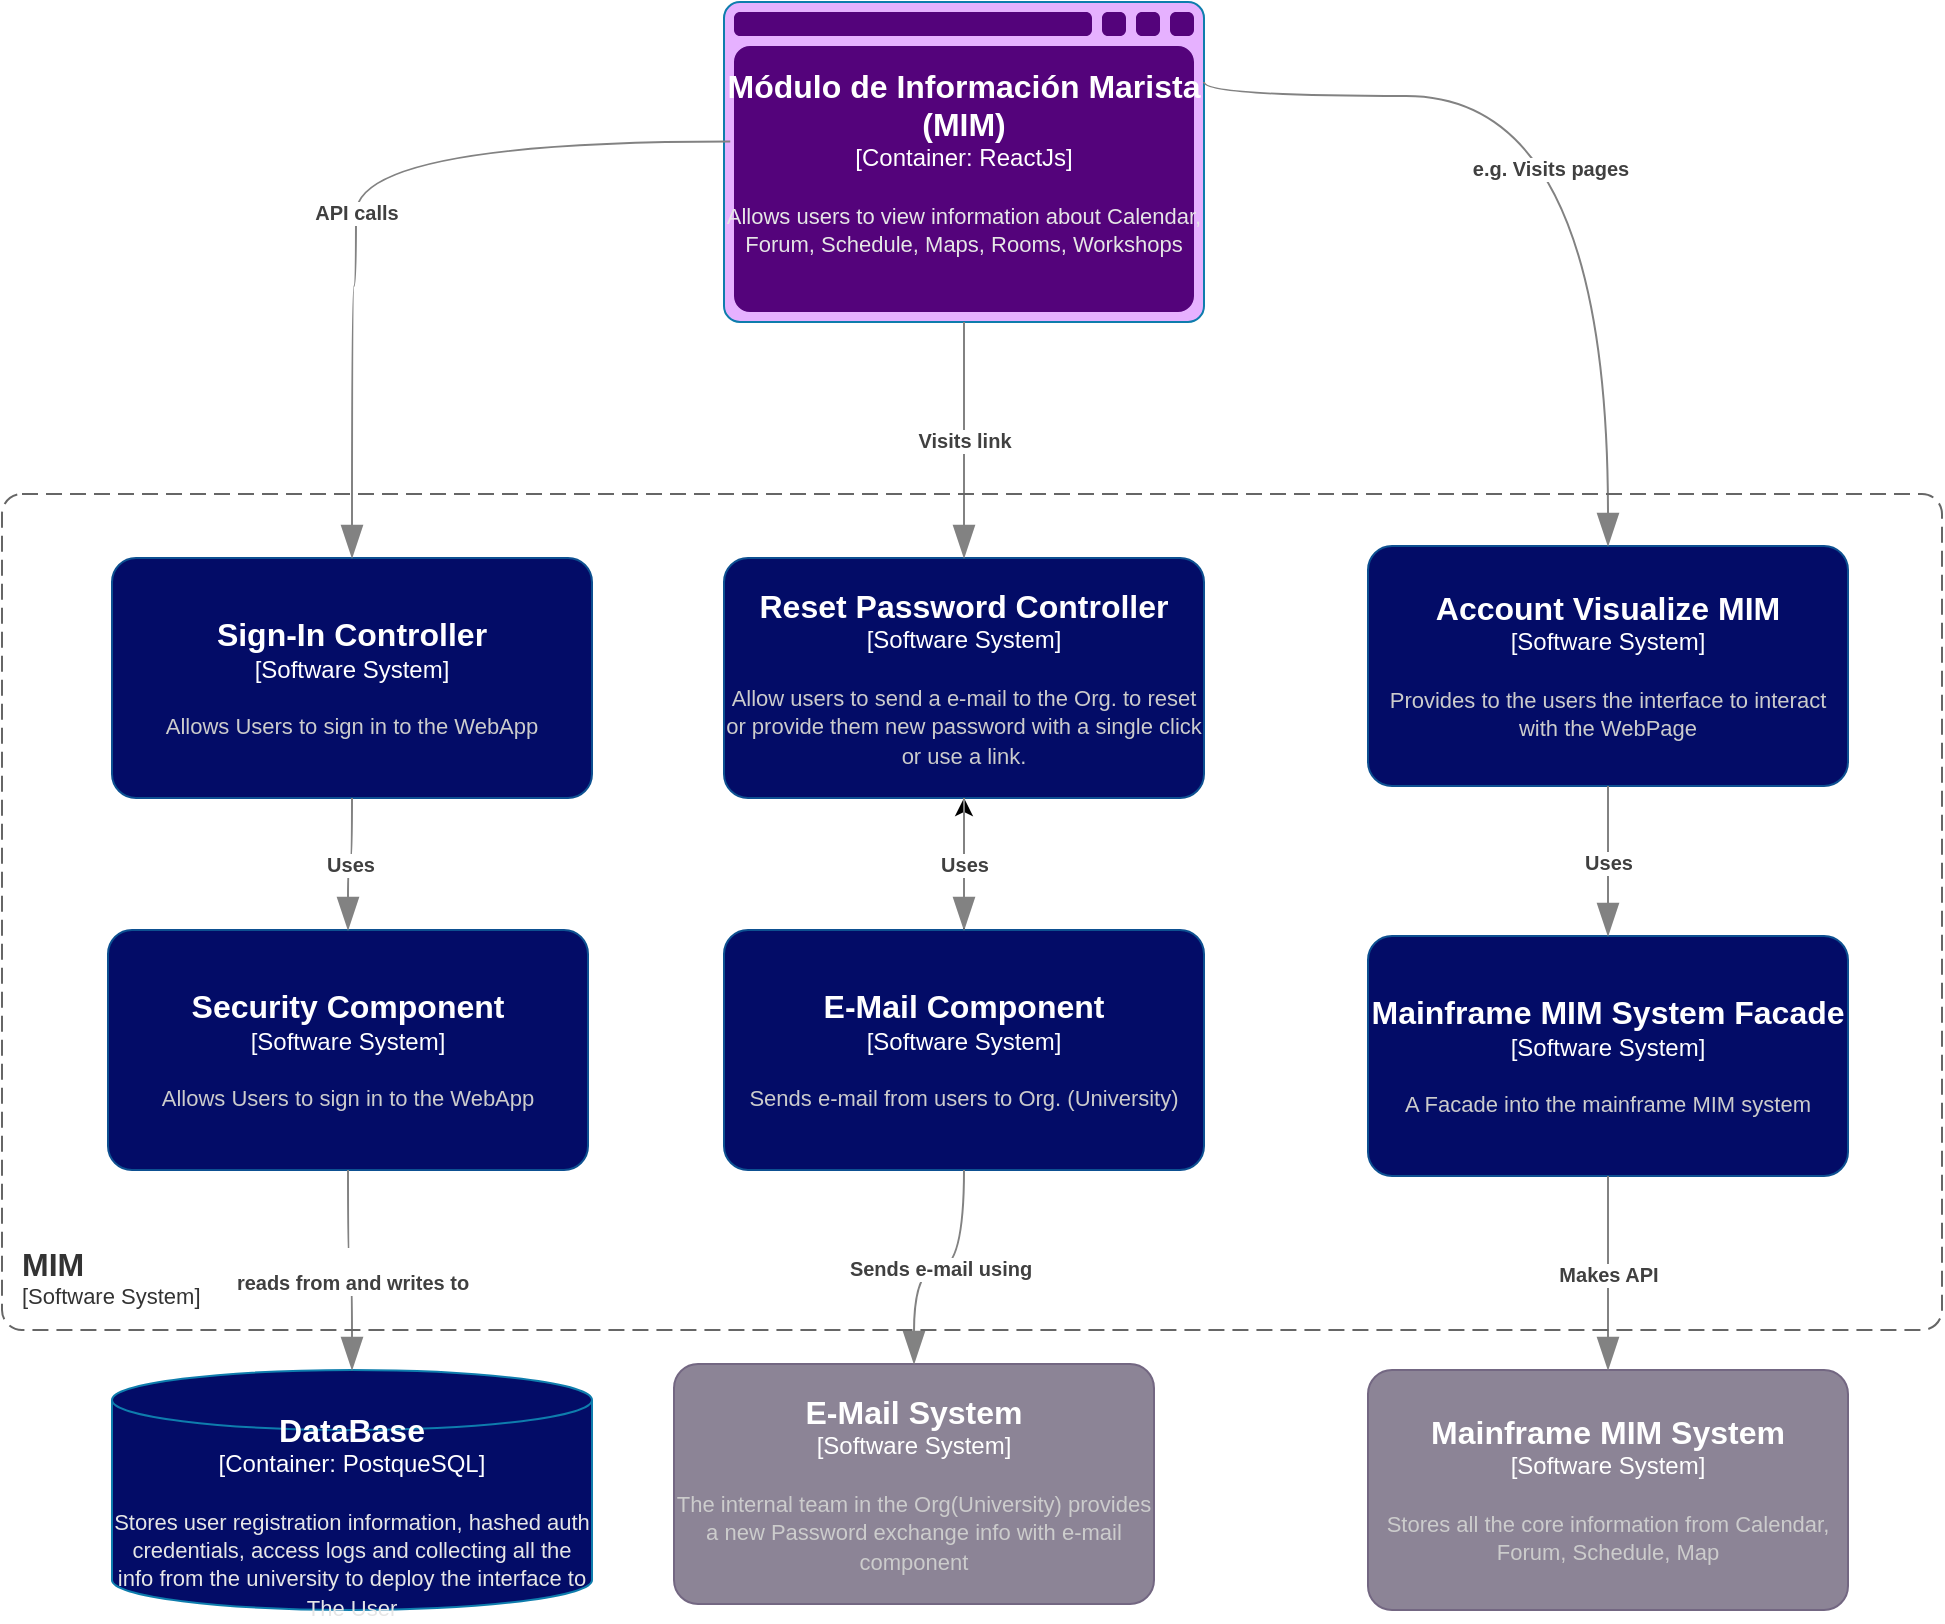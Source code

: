 <mxfile version="24.8.0">
  <diagram name="Page-1" id="X2PdyRBwy6VGAdLNQgB3">
    <mxGraphModel dx="1858" dy="2415" grid="0" gridSize="10" guides="1" tooltips="1" connect="1" arrows="1" fold="1" page="0" pageScale="1" pageWidth="850" pageHeight="1100" math="0" shadow="0">
      <root>
        <mxCell id="0" />
        <mxCell id="1" parent="0" />
        <object placeholders="1" c4Name="Módulo de Información Marista  &#xa;(MIM)" c4Type="Container" c4Technology="ReactJs" c4Description="Allows users to view information about Calendar, Forum, Schedule, Maps, Rooms, Workshops" label="&lt;font style=&quot;font-size: 16px&quot;&gt;&lt;b&gt;%c4Name%&lt;/b&gt;&lt;/font&gt;&lt;div&gt;[%c4Type%:&amp;nbsp;%c4Technology%]&lt;/div&gt;&lt;br&gt;&lt;div&gt;&lt;font style=&quot;font-size: 11px&quot;&gt;&lt;font color=&quot;#E6E6E6&quot;&gt;%c4Description%&lt;/font&gt;&lt;/div&gt;" id="qnG-fF0Rar25KPwV_iVm-3">
          <mxCell style="shape=mxgraph.c4.webBrowserContainer2;whiteSpace=wrap;html=1;boundedLbl=1;rounded=0;labelBackgroundColor=none;strokeColor=#118ACD;fillColor=#54037B  ;strokeColor=#E6B1FF;strokeColor2=#0E7DAD;fontSize=12;fontColor=#ffffff;align=center;metaEdit=1;points=[[0.5,0,0],[1,0.25,0],[1,0.5,0],[1,0.75,0],[0.5,1,0],[0,0.75,0],[0,0.5,0],[0,0.25,0]];resizable=0;" vertex="1" parent="1">
            <mxGeometry x="294" y="-225" width="240" height="160" as="geometry" />
          </mxCell>
        </object>
        <object placeholders="1" c4Name="Sign-In Controller" c4Type="Software System" c4Description="Allows Users to sign in to the WebApp" label="&lt;font style=&quot;font-size: 16px&quot;&gt;&lt;b&gt;%c4Name%&lt;/b&gt;&lt;/font&gt;&lt;div&gt;[%c4Type%]&lt;/div&gt;&lt;br&gt;&lt;div&gt;&lt;font style=&quot;font-size: 11px&quot;&gt;&lt;font color=&quot;#cccccc&quot;&gt;%c4Description%&lt;/font&gt;&lt;/div&gt;" id="qnG-fF0Rar25KPwV_iVm-5">
          <mxCell style="rounded=1;whiteSpace=wrap;html=1;labelBackgroundColor=none;fillColor=#030C67;fontColor=#ffffff;align=center;arcSize=10;strokeColor=#0D5091;metaEdit=1;resizable=0;points=[[0.25,0,0],[0.5,0,0],[0.75,0,0],[1,0.25,0],[1,0.5,0],[1,0.75,0],[0.75,1,0],[0.5,1,0],[0.25,1,0],[0,0.75,0],[0,0.5,0],[0,0.25,0]];" vertex="1" parent="1">
            <mxGeometry x="-12" y="53" width="240" height="120" as="geometry" />
          </mxCell>
        </object>
        <object placeholders="1" c4Name="Security Component" c4Type="Software System" c4Description="Allows Users to sign in to the WebApp" label="&lt;font style=&quot;font-size: 16px&quot;&gt;&lt;b&gt;%c4Name%&lt;/b&gt;&lt;/font&gt;&lt;div&gt;[%c4Type%]&lt;/div&gt;&lt;br&gt;&lt;div&gt;&lt;font style=&quot;font-size: 11px&quot;&gt;&lt;font color=&quot;#cccccc&quot;&gt;%c4Description%&lt;/font&gt;&lt;/div&gt;" id="qnG-fF0Rar25KPwV_iVm-6">
          <mxCell style="rounded=1;whiteSpace=wrap;html=1;labelBackgroundColor=none;fillColor=#030C67;fontColor=#ffffff;align=center;arcSize=10;strokeColor=#0D5091;metaEdit=1;resizable=0;points=[[0.25,0,0],[0.5,0,0],[0.75,0,0],[1,0.25,0],[1,0.5,0],[1,0.75,0],[0.75,1,0],[0.5,1,0],[0.25,1,0],[0,0.75,0],[0,0.5,0],[0,0.25,0]];" vertex="1" parent="1">
            <mxGeometry x="-14" y="239" width="240" height="120" as="geometry" />
          </mxCell>
        </object>
        <object placeholders="1" c4Name="DataBase" c4Type="Container" c4Technology="PostqueSQL" c4Description="Stores user registration information, hashed auth credentials, access logs and collecting all the info from the university to deploy the interface to The User" label="&lt;font style=&quot;font-size: 16px&quot;&gt;&lt;b&gt;%c4Name%&lt;/b&gt;&lt;/font&gt;&lt;div&gt;[%c4Type%:&amp;nbsp;%c4Technology%]&lt;/div&gt;&lt;br&gt;&lt;div&gt;&lt;font style=&quot;font-size: 11px&quot;&gt;&lt;font color=&quot;#E6E6E6&quot;&gt;%c4Description%&lt;/font&gt;&lt;/div&gt;" id="qnG-fF0Rar25KPwV_iVm-7">
          <mxCell style="shape=cylinder3;size=15;whiteSpace=wrap;html=1;boundedLbl=1;rounded=0;labelBackgroundColor=none;fillColor=#030C67;fontSize=12;fontColor=#ffffff;align=center;strokeColor=#0E7DAD;metaEdit=1;points=[[0.5,0,0],[1,0.25,0],[1,0.5,0],[1,0.75,0],[0.5,1,0],[0,0.75,0],[0,0.5,0],[0,0.25,0]];resizable=0;" vertex="1" parent="1">
            <mxGeometry x="-12" y="459" width="240" height="120" as="geometry" />
          </mxCell>
        </object>
        <object placeholders="1" c4Name="Account Visualize MIM" c4Type="Software System" c4Description="Provides to the users the interface to interact with the WebPage" label="&lt;font style=&quot;font-size: 16px&quot;&gt;&lt;b&gt;%c4Name%&lt;/b&gt;&lt;/font&gt;&lt;div&gt;[%c4Type%]&lt;/div&gt;&lt;br&gt;&lt;div&gt;&lt;font style=&quot;font-size: 11px&quot;&gt;&lt;font color=&quot;#cccccc&quot;&gt;%c4Description%&lt;/font&gt;&lt;/div&gt;" id="qnG-fF0Rar25KPwV_iVm-9">
          <mxCell style="rounded=1;whiteSpace=wrap;html=1;labelBackgroundColor=none;fillColor=#030C67;fontColor=#ffffff;align=center;arcSize=10;strokeColor=#0D5091;metaEdit=1;resizable=0;points=[[0.25,0,0],[0.5,0,0],[0.75,0,0],[1,0.25,0],[1,0.5,0],[1,0.75,0],[0.75,1,0],[0.5,1,0],[0.25,1,0],[0,0.75,0],[0,0.5,0],[0,0.25,0]];" vertex="1" parent="1">
            <mxGeometry x="616" y="47" width="240" height="120" as="geometry" />
          </mxCell>
        </object>
        <object placeholders="1" c4Name="Reset Password Controller" c4Type="Software System" c4Description="Allow users to send a e-mail to the Org. to reset or provide them new password with a single click or use a link." label="&lt;font style=&quot;font-size: 16px&quot;&gt;&lt;b&gt;%c4Name%&lt;/b&gt;&lt;/font&gt;&lt;div&gt;[%c4Type%]&lt;/div&gt;&lt;br&gt;&lt;div&gt;&lt;font style=&quot;font-size: 11px&quot;&gt;&lt;font color=&quot;#cccccc&quot;&gt;%c4Description%&lt;/font&gt;&lt;/div&gt;" id="qnG-fF0Rar25KPwV_iVm-10">
          <mxCell style="rounded=1;whiteSpace=wrap;html=1;labelBackgroundColor=none;fillColor=#030C67;fontColor=#ffffff;align=center;arcSize=10;strokeColor=#0D5091;metaEdit=1;resizable=0;points=[[0.25,0,0],[0.5,0,0],[0.75,0,0],[1,0.25,0],[1,0.5,0],[1,0.75,0],[0.75,1,0],[0.5,1,0],[0.25,1,0],[0,0.75,0],[0,0.5,0],[0,0.25,0]];" vertex="1" parent="1">
            <mxGeometry x="294" y="53" width="240" height="120" as="geometry" />
          </mxCell>
        </object>
        <mxCell id="qnG-fF0Rar25KPwV_iVm-25" value="" style="edgeStyle=none;curved=1;rounded=0;orthogonalLoop=1;jettySize=auto;html=1;fontSize=12;" edge="1" parent="1" source="qnG-fF0Rar25KPwV_iVm-11" target="qnG-fF0Rar25KPwV_iVm-10">
          <mxGeometry relative="1" as="geometry" />
        </mxCell>
        <object placeholders="1" c4Name="E-Mail Component" c4Type="Software System" c4Description="Sends e-mail from users to Org. (University)" label="&lt;font style=&quot;font-size: 16px&quot;&gt;&lt;b&gt;%c4Name%&lt;/b&gt;&lt;/font&gt;&lt;div&gt;[%c4Type%]&lt;/div&gt;&lt;br&gt;&lt;div&gt;&lt;font style=&quot;font-size: 11px&quot;&gt;&lt;font color=&quot;#cccccc&quot;&gt;%c4Description%&lt;/font&gt;&lt;/div&gt;" id="qnG-fF0Rar25KPwV_iVm-11">
          <mxCell style="rounded=1;whiteSpace=wrap;html=1;labelBackgroundColor=none;fillColor=#030C67;fontColor=#ffffff;align=center;arcSize=10;strokeColor=#0D5091;metaEdit=1;resizable=0;points=[[0.25,0,0],[0.5,0,0],[0.75,0,0],[1,0.25,0],[1,0.5,0],[1,0.75,0],[0.75,1,0],[0.5,1,0],[0.25,1,0],[0,0.75,0],[0,0.5,0],[0,0.25,0]];" vertex="1" parent="1">
            <mxGeometry x="294" y="239" width="240" height="120" as="geometry" />
          </mxCell>
        </object>
        <object placeholders="1" c4Name="E-Mail System" c4Type="Software System" c4Description="The internal team in the Org(University) provides a new Password exchange info with e-mail component" label="&lt;font style=&quot;font-size: 16px&quot;&gt;&lt;b&gt;%c4Name%&lt;/b&gt;&lt;/font&gt;&lt;div&gt;[%c4Type%]&lt;/div&gt;&lt;br&gt;&lt;div&gt;&lt;font style=&quot;font-size: 11px&quot;&gt;&lt;font color=&quot;#cccccc&quot;&gt;%c4Description%&lt;/font&gt;&lt;/div&gt;" id="qnG-fF0Rar25KPwV_iVm-12">
          <mxCell style="rounded=1;whiteSpace=wrap;html=1;labelBackgroundColor=none;fillColor=#8C8496;fontColor=#ffffff;align=center;arcSize=10;strokeColor=#736782;metaEdit=1;resizable=0;points=[[0.25,0,0],[0.5,0,0],[0.75,0,0],[1,0.25,0],[1,0.5,0],[1,0.75,0],[0.75,1,0],[0.5,1,0],[0.25,1,0],[0,0.75,0],[0,0.5,0],[0,0.25,0]];" vertex="1" parent="1">
            <mxGeometry x="269" y="456" width="240" height="120" as="geometry" />
          </mxCell>
        </object>
        <object placeholders="1" c4Name="Mainframe MIM System Facade" c4Type="Software System" c4Description="A Facade into the mainframe MIM system" label="&lt;font style=&quot;font-size: 16px&quot;&gt;&lt;b&gt;%c4Name%&lt;/b&gt;&lt;/font&gt;&lt;div&gt;[%c4Type%]&lt;/div&gt;&lt;br&gt;&lt;div&gt;&lt;font style=&quot;font-size: 11px&quot;&gt;&lt;font color=&quot;#cccccc&quot;&gt;%c4Description%&lt;/font&gt;&lt;/div&gt;" id="qnG-fF0Rar25KPwV_iVm-13">
          <mxCell style="rounded=1;whiteSpace=wrap;html=1;labelBackgroundColor=none;fillColor=#030C67;fontColor=#ffffff;align=center;arcSize=10;strokeColor=#0D5091;metaEdit=1;resizable=0;points=[[0.25,0,0],[0.5,0,0],[0.75,0,0],[1,0.25,0],[1,0.5,0],[1,0.75,0],[0.75,1,0],[0.5,1,0],[0.25,1,0],[0,0.75,0],[0,0.5,0],[0,0.25,0]];" vertex="1" parent="1">
            <mxGeometry x="616" y="242" width="240" height="120" as="geometry" />
          </mxCell>
        </object>
        <object placeholders="1" c4Name="Mainframe MIM System" c4Type="Software System" c4Description="Stores all the core information from Calendar, Forum, Schedule, Map " label="&lt;font style=&quot;font-size: 16px&quot;&gt;&lt;b&gt;%c4Name%&lt;/b&gt;&lt;/font&gt;&lt;div&gt;[%c4Type%]&lt;/div&gt;&lt;br&gt;&lt;div&gt;&lt;font style=&quot;font-size: 11px&quot;&gt;&lt;font color=&quot;#cccccc&quot;&gt;%c4Description%&lt;/font&gt;&lt;/div&gt;" id="qnG-fF0Rar25KPwV_iVm-14">
          <mxCell style="rounded=1;whiteSpace=wrap;html=1;labelBackgroundColor=none;fillColor=#8C8496;fontColor=#ffffff;align=center;arcSize=10;strokeColor=#736782;metaEdit=1;resizable=0;points=[[0.25,0,0],[0.5,0,0],[0.75,0,0],[1,0.25,0],[1,0.5,0],[1,0.75,0],[0.75,1,0],[0.5,1,0],[0.25,1,0],[0,0.75,0],[0,0.5,0],[0,0.25,0]];" vertex="1" parent="1">
            <mxGeometry x="616" y="459" width="240" height="120" as="geometry" />
          </mxCell>
        </object>
        <object placeholders="1" c4Type="Relationship" c4Description="API calls" label="&lt;div style=&quot;text-align: left&quot;&gt;&lt;div style=&quot;text-align: center&quot;&gt;&lt;b&gt;%c4Description%&lt;/b&gt;&lt;/div&gt;" id="qnG-fF0Rar25KPwV_iVm-16">
          <mxCell style="endArrow=blockThin;html=1;fontSize=10;fontColor=#404040;strokeWidth=1;endFill=1;strokeColor=#828282;elbow=vertical;metaEdit=1;endSize=14;startSize=14;jumpStyle=arc;jumpSize=16;rounded=0;edgeStyle=orthogonalEdgeStyle;curved=1;exitX=0.013;exitY=0.436;exitDx=0;exitDy=0;exitPerimeter=0;entryX=0.5;entryY=0;entryDx=0;entryDy=0;entryPerimeter=0;" edge="1" parent="1" source="qnG-fF0Rar25KPwV_iVm-3" target="qnG-fF0Rar25KPwV_iVm-5">
            <mxGeometry x="0.119" width="240" relative="1" as="geometry">
              <mxPoint x="172" y="268" as="sourcePoint" />
              <mxPoint x="412" y="268" as="targetPoint" />
              <Array as="points">
                <mxPoint x="110" y="-155" />
                <mxPoint x="110" y="-83" />
                <mxPoint x="108" y="-83" />
              </Array>
              <mxPoint as="offset" />
            </mxGeometry>
          </mxCell>
        </object>
        <object placeholders="1" c4Type="Relationship" c4Description="Uses" label="&lt;div style=&quot;text-align: left&quot;&gt;&lt;div style=&quot;text-align: center&quot;&gt;&lt;b&gt;%c4Description%&lt;/b&gt;&lt;/div&gt;" id="qnG-fF0Rar25KPwV_iVm-17">
          <mxCell style="endArrow=blockThin;html=1;fontSize=10;fontColor=#404040;strokeWidth=1;endFill=1;strokeColor=#828282;elbow=vertical;metaEdit=1;endSize=14;startSize=14;jumpStyle=arc;jumpSize=16;rounded=0;edgeStyle=orthogonalEdgeStyle;curved=1;exitX=0.5;exitY=1;exitDx=0;exitDy=0;exitPerimeter=0;entryX=0.5;entryY=0;entryDx=0;entryDy=0;entryPerimeter=0;" edge="1" parent="1" source="qnG-fF0Rar25KPwV_iVm-5" target="qnG-fF0Rar25KPwV_iVm-6">
            <mxGeometry x="0.016" width="240" relative="1" as="geometry">
              <mxPoint x="103" y="126" as="sourcePoint" />
              <mxPoint x="343" y="126" as="targetPoint" />
              <mxPoint as="offset" />
            </mxGeometry>
          </mxCell>
        </object>
        <object placeholders="1" c4Type="Relationship" c4Description="&#xa;reads from and writes to" label="&lt;div style=&quot;text-align: left&quot;&gt;&lt;div style=&quot;text-align: center&quot;&gt;&lt;b&gt;%c4Description%&lt;/b&gt;&lt;/div&gt;" id="qnG-fF0Rar25KPwV_iVm-18">
          <mxCell style="endArrow=blockThin;html=1;fontSize=10;fontColor=#404040;strokeWidth=1;endFill=1;strokeColor=#828282;elbow=vertical;metaEdit=1;endSize=14;startSize=14;jumpStyle=arc;jumpSize=16;rounded=0;edgeStyle=orthogonalEdgeStyle;curved=1;exitX=0.5;exitY=1;exitDx=0;exitDy=0;exitPerimeter=0;entryX=0.5;entryY=0;entryDx=0;entryDy=0;entryPerimeter=0;" edge="1" parent="1" source="qnG-fF0Rar25KPwV_iVm-6" target="qnG-fF0Rar25KPwV_iVm-7">
            <mxGeometry x="0.007" width="240" relative="1" as="geometry">
              <mxPoint x="103" y="126" as="sourcePoint" />
              <mxPoint x="343" y="126" as="targetPoint" />
              <mxPoint as="offset" />
            </mxGeometry>
          </mxCell>
        </object>
        <object placeholders="1" c4Type="Relationship" c4Description="Visits link" label="&lt;div style=&quot;text-align: left&quot;&gt;&lt;div style=&quot;text-align: center&quot;&gt;&lt;b&gt;%c4Description%&lt;/b&gt;&lt;/div&gt;" id="qnG-fF0Rar25KPwV_iVm-20">
          <mxCell style="endArrow=blockThin;html=1;fontSize=10;fontColor=#404040;strokeWidth=1;endFill=1;strokeColor=#828282;elbow=vertical;metaEdit=1;endSize=14;startSize=14;jumpStyle=arc;jumpSize=16;rounded=0;edgeStyle=orthogonalEdgeStyle;curved=1;exitX=0.5;exitY=1;exitDx=0;exitDy=0;exitPerimeter=0;entryX=0.5;entryY=0;entryDx=0;entryDy=0;entryPerimeter=0;" edge="1" parent="1" source="qnG-fF0Rar25KPwV_iVm-3" target="qnG-fF0Rar25KPwV_iVm-10">
            <mxGeometry width="240" relative="1" as="geometry">
              <mxPoint x="203" y="50" as="sourcePoint" />
              <mxPoint x="443" y="50" as="targetPoint" />
              <mxPoint as="offset" />
            </mxGeometry>
          </mxCell>
        </object>
        <object placeholders="1" c4Type="Relationship" c4Description="e.g. Visits pages" label="&lt;div style=&quot;text-align: left&quot;&gt;&lt;div style=&quot;text-align: center&quot;&gt;&lt;b&gt;%c4Description%&lt;/b&gt;&lt;/div&gt;" id="qnG-fF0Rar25KPwV_iVm-23">
          <mxCell style="endArrow=blockThin;html=1;fontSize=10;fontColor=#404040;strokeWidth=1;endFill=1;strokeColor=#828282;elbow=vertical;metaEdit=1;endSize=14;startSize=14;jumpStyle=arc;jumpSize=16;rounded=0;edgeStyle=orthogonalEdgeStyle;curved=1;exitX=1;exitY=0.25;exitDx=0;exitDy=0;exitPerimeter=0;entryX=0.5;entryY=0;entryDx=0;entryDy=0;entryPerimeter=0;" edge="1" parent="1" source="qnG-fF0Rar25KPwV_iVm-3" target="qnG-fF0Rar25KPwV_iVm-9">
            <mxGeometry x="0.129" y="-29" width="240" relative="1" as="geometry">
              <mxPoint x="623" y="221" as="sourcePoint" />
              <mxPoint x="863" y="221" as="targetPoint" />
              <Array as="points">
                <mxPoint x="534" y="-178" />
                <mxPoint x="736" y="-178" />
              </Array>
              <mxPoint as="offset" />
            </mxGeometry>
          </mxCell>
        </object>
        <object placeholders="1" c4Type="Relationship" c4Description="Uses" label="&lt;div style=&quot;text-align: left&quot;&gt;&lt;div style=&quot;text-align: center&quot;&gt;&lt;b&gt;%c4Description%&lt;/b&gt;&lt;/div&gt;" id="qnG-fF0Rar25KPwV_iVm-24">
          <mxCell style="endArrow=blockThin;html=1;fontSize=10;fontColor=#404040;strokeWidth=1;endFill=1;strokeColor=#828282;elbow=vertical;metaEdit=1;endSize=14;startSize=14;jumpStyle=arc;jumpSize=16;rounded=0;edgeStyle=orthogonalEdgeStyle;curved=1;" edge="1" parent="1" source="qnG-fF0Rar25KPwV_iVm-10" target="qnG-fF0Rar25KPwV_iVm-11">
            <mxGeometry width="240" relative="1" as="geometry">
              <mxPoint x="327" y="367" as="sourcePoint" />
              <mxPoint x="567" y="367" as="targetPoint" />
            </mxGeometry>
          </mxCell>
        </object>
        <object placeholders="1" c4Type="Relationship" c4Description="Sends e-mail using" label="&lt;div style=&quot;text-align: left&quot;&gt;&lt;div style=&quot;text-align: center&quot;&gt;&lt;b&gt;%c4Description%&lt;/b&gt;&lt;/div&gt;" id="qnG-fF0Rar25KPwV_iVm-26">
          <mxCell style="endArrow=blockThin;html=1;fontSize=10;fontColor=#404040;strokeWidth=1;endFill=1;strokeColor=#828282;elbow=vertical;metaEdit=1;endSize=14;startSize=14;jumpStyle=arc;jumpSize=16;rounded=0;edgeStyle=orthogonalEdgeStyle;curved=1;exitX=0.5;exitY=1;exitDx=0;exitDy=0;exitPerimeter=0;entryX=0.5;entryY=0;entryDx=0;entryDy=0;entryPerimeter=0;" edge="1" parent="1" source="qnG-fF0Rar25KPwV_iVm-11" target="qnG-fF0Rar25KPwV_iVm-12">
            <mxGeometry width="240" relative="1" as="geometry">
              <mxPoint x="345" y="260" as="sourcePoint" />
              <mxPoint x="585" y="260" as="targetPoint" />
              <Array as="points">
                <mxPoint x="414" y="408" />
                <mxPoint x="389" y="408" />
              </Array>
            </mxGeometry>
          </mxCell>
        </object>
        <object placeholders="1" c4Type="Relationship" c4Description="Uses" label="&lt;div style=&quot;text-align: left&quot;&gt;&lt;div style=&quot;text-align: center&quot;&gt;&lt;b&gt;%c4Description%&lt;/b&gt;&lt;/div&gt;" id="qnG-fF0Rar25KPwV_iVm-27">
          <mxCell style="endArrow=blockThin;html=1;fontSize=10;fontColor=#404040;strokeWidth=1;endFill=1;strokeColor=#828282;elbow=vertical;metaEdit=1;endSize=14;startSize=14;jumpStyle=arc;jumpSize=16;rounded=0;edgeStyle=orthogonalEdgeStyle;curved=1;exitX=0.5;exitY=1;exitDx=0;exitDy=0;exitPerimeter=0;entryX=0.5;entryY=0;entryDx=0;entryDy=0;entryPerimeter=0;" edge="1" parent="1" source="qnG-fF0Rar25KPwV_iVm-9" target="qnG-fF0Rar25KPwV_iVm-13">
            <mxGeometry width="240" relative="1" as="geometry">
              <mxPoint x="508" y="268" as="sourcePoint" />
              <mxPoint x="748" y="268" as="targetPoint" />
            </mxGeometry>
          </mxCell>
        </object>
        <object placeholders="1" c4Type="Relationship" c4Description="Makes API" label="&lt;div style=&quot;text-align: left&quot;&gt;&lt;div style=&quot;text-align: center&quot;&gt;&lt;b&gt;%c4Description%&lt;/b&gt;&lt;/div&gt;" id="qnG-fF0Rar25KPwV_iVm-28">
          <mxCell style="endArrow=blockThin;html=1;fontSize=10;fontColor=#404040;strokeWidth=1;endFill=1;strokeColor=#828282;elbow=vertical;metaEdit=1;endSize=14;startSize=14;jumpStyle=arc;jumpSize=16;rounded=0;edgeStyle=orthogonalEdgeStyle;curved=1;exitX=0.5;exitY=1;exitDx=0;exitDy=0;exitPerimeter=0;entryX=0.5;entryY=0;entryDx=0;entryDy=0;entryPerimeter=0;" edge="1" parent="1" source="qnG-fF0Rar25KPwV_iVm-13" target="qnG-fF0Rar25KPwV_iVm-14">
            <mxGeometry width="240" relative="1" as="geometry">
              <mxPoint x="746" y="177" as="sourcePoint" />
              <mxPoint x="746" y="252" as="targetPoint" />
            </mxGeometry>
          </mxCell>
        </object>
        <object placeholders="1" c4Name="MIM" c4Type="SystemScopeBoundary" c4Application="Software System" label="&lt;font style=&quot;font-size: 16px&quot;&gt;&lt;b&gt;&lt;div style=&quot;text-align: left&quot;&gt;%c4Name%&lt;/div&gt;&lt;/b&gt;&lt;/font&gt;&lt;div style=&quot;text-align: left&quot;&gt;[%c4Application%]&lt;/div&gt;" id="qnG-fF0Rar25KPwV_iVm-29">
          <mxCell style="rounded=1;fontSize=11;whiteSpace=wrap;html=1;dashed=1;arcSize=20;fillColor=none;strokeColor=#666666;fontColor=#333333;labelBackgroundColor=none;align=left;verticalAlign=bottom;labelBorderColor=none;spacingTop=0;spacing=10;dashPattern=8 4;metaEdit=1;rotatable=0;perimeter=rectanglePerimeter;noLabel=0;labelPadding=0;allowArrows=0;connectable=0;expand=0;recursiveResize=0;editable=1;pointerEvents=0;absoluteArcSize=1;points=[[0.25,0,0],[0.5,0,0],[0.75,0,0],[1,0.25,0],[1,0.5,0],[1,0.75,0],[0.75,1,0],[0.5,1,0],[0.25,1,0],[0,0.75,0],[0,0.5,0],[0,0.25,0]];" vertex="1" parent="1">
            <mxGeometry x="-67" y="21" width="970" height="418" as="geometry" />
          </mxCell>
        </object>
      </root>
    </mxGraphModel>
  </diagram>
</mxfile>
